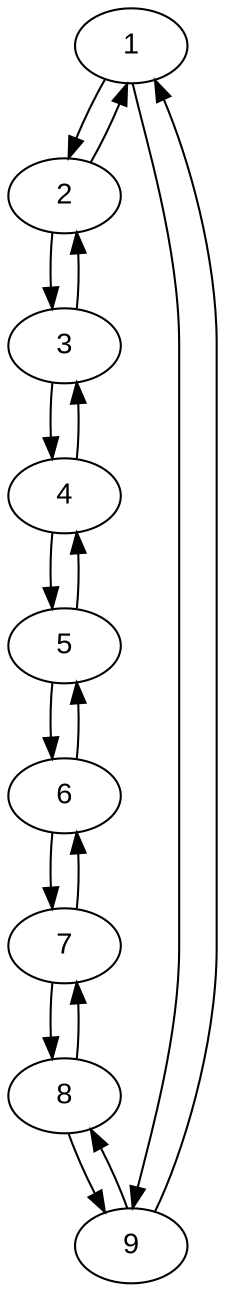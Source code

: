 digraph deList {
    node [fontname="Arial"];
    node [style=filled,fillcolor=white];
    1 -> 2;
    1 -> 9;
    node [style=filled,fillcolor=white];
    2 -> 3;
    2 -> 1;
    node [style=filled,fillcolor=white];
    3 -> 4;
    3 -> 2;
    node [style=filled,fillcolor=white];
    4 -> 5;
    4 -> 3;
    node [style=filled,fillcolor=white];
    5 -> 6;
    5 -> 4;
    node [style=filled,fillcolor=white];
    6 -> 7;
    6 -> 5;
    node [style=filled,fillcolor=white];
    7 -> 8;
    7 -> 6;
    node [style=filled,fillcolor=white];
    8 -> 9;
    8 -> 7;
    node [style=filled,fillcolor=white];
    9 -> 1;
    9 -> 8;
}